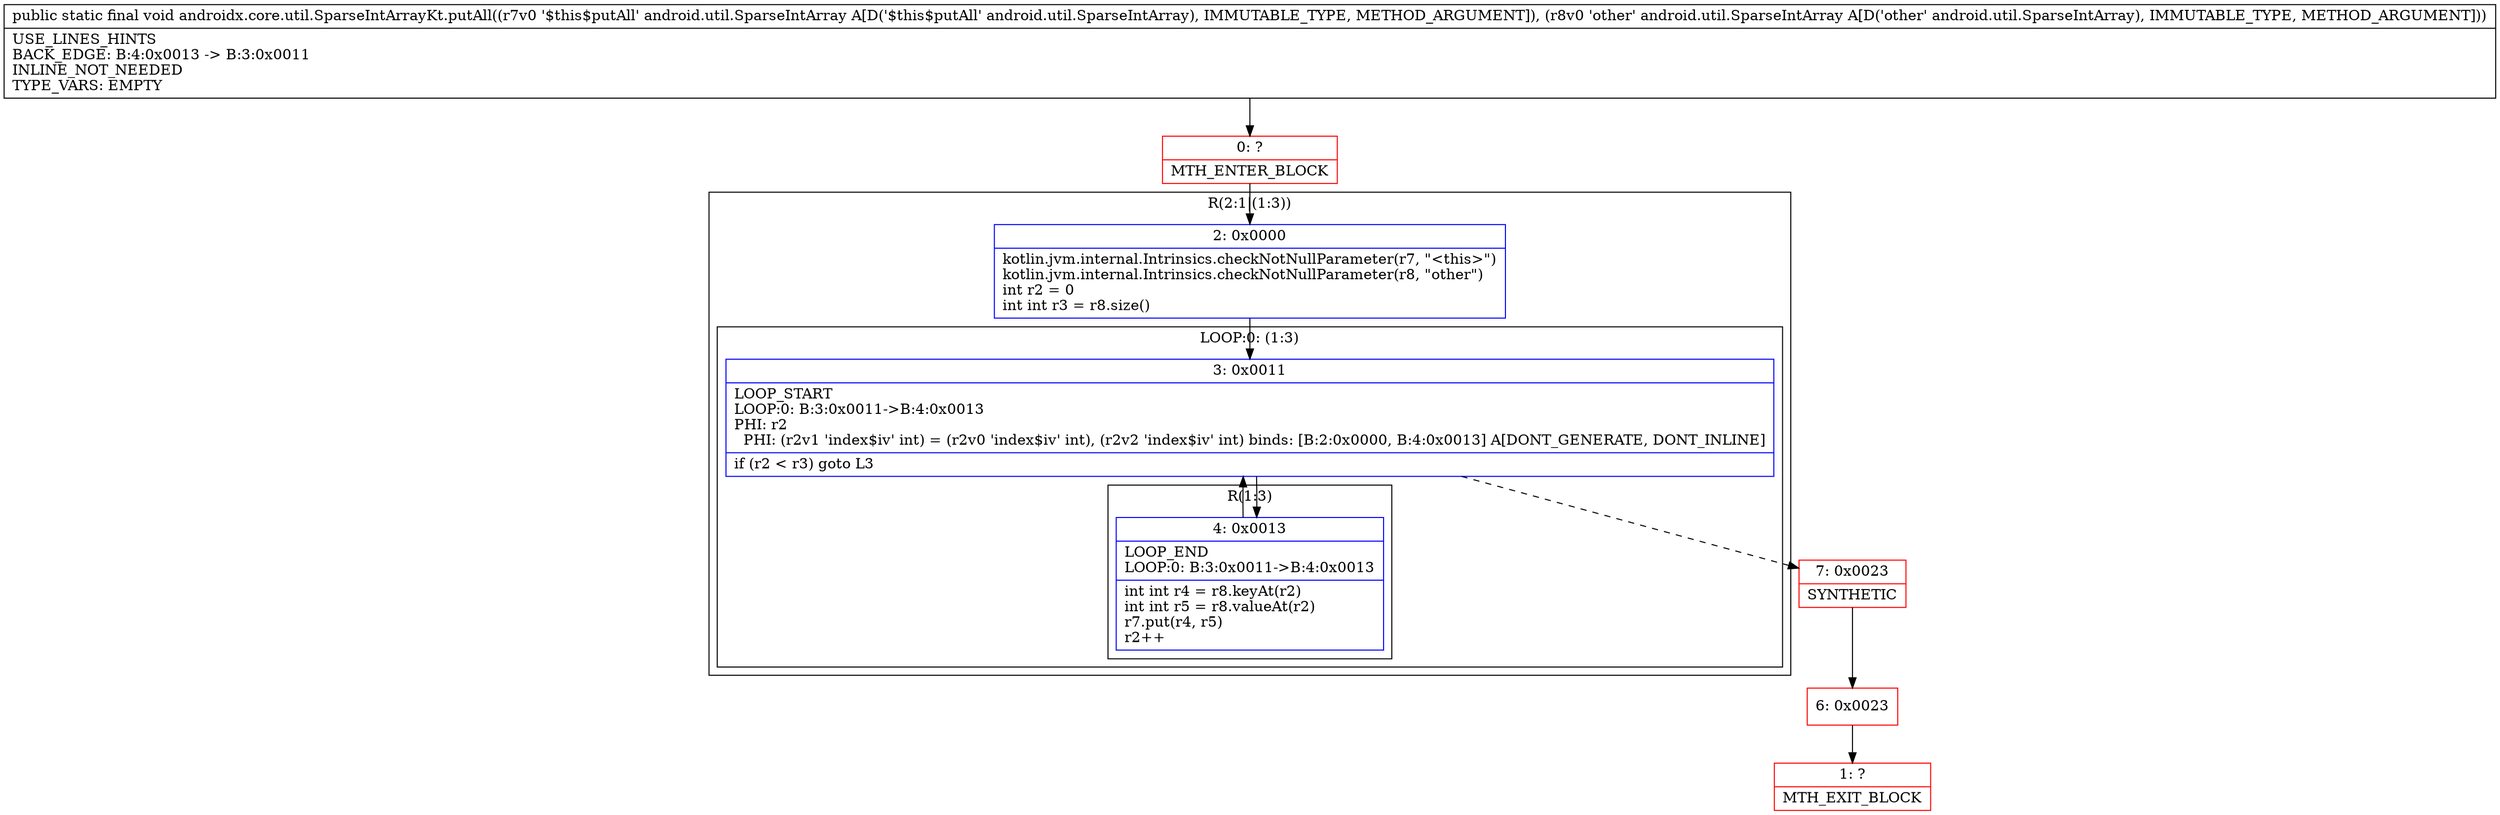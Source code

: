 digraph "CFG forandroidx.core.util.SparseIntArrayKt.putAll(Landroid\/util\/SparseIntArray;Landroid\/util\/SparseIntArray;)V" {
subgraph cluster_Region_367413837 {
label = "R(2:1|(1:3))";
node [shape=record,color=blue];
Node_2 [shape=record,label="{2\:\ 0x0000|kotlin.jvm.internal.Intrinsics.checkNotNullParameter(r7, \"\<this\>\")\lkotlin.jvm.internal.Intrinsics.checkNotNullParameter(r8, \"other\")\lint r2 = 0\lint int r3 = r8.size()\l}"];
subgraph cluster_LoopRegion_1050267618 {
label = "LOOP:0: (1:3)";
node [shape=record,color=blue];
Node_3 [shape=record,label="{3\:\ 0x0011|LOOP_START\lLOOP:0: B:3:0x0011\-\>B:4:0x0013\lPHI: r2 \l  PHI: (r2v1 'index$iv' int) = (r2v0 'index$iv' int), (r2v2 'index$iv' int) binds: [B:2:0x0000, B:4:0x0013] A[DONT_GENERATE, DONT_INLINE]\l|if (r2 \< r3) goto L3\l}"];
subgraph cluster_Region_990561900 {
label = "R(1:3)";
node [shape=record,color=blue];
Node_4 [shape=record,label="{4\:\ 0x0013|LOOP_END\lLOOP:0: B:3:0x0011\-\>B:4:0x0013\l|int int r4 = r8.keyAt(r2)\lint int r5 = r8.valueAt(r2)\lr7.put(r4, r5)\lr2++\l}"];
}
}
}
Node_0 [shape=record,color=red,label="{0\:\ ?|MTH_ENTER_BLOCK\l}"];
Node_7 [shape=record,color=red,label="{7\:\ 0x0023|SYNTHETIC\l}"];
Node_6 [shape=record,color=red,label="{6\:\ 0x0023}"];
Node_1 [shape=record,color=red,label="{1\:\ ?|MTH_EXIT_BLOCK\l}"];
MethodNode[shape=record,label="{public static final void androidx.core.util.SparseIntArrayKt.putAll((r7v0 '$this$putAll' android.util.SparseIntArray A[D('$this$putAll' android.util.SparseIntArray), IMMUTABLE_TYPE, METHOD_ARGUMENT]), (r8v0 'other' android.util.SparseIntArray A[D('other' android.util.SparseIntArray), IMMUTABLE_TYPE, METHOD_ARGUMENT]))  | USE_LINES_HINTS\lBACK_EDGE: B:4:0x0013 \-\> B:3:0x0011\lINLINE_NOT_NEEDED\lTYPE_VARS: EMPTY\l}"];
MethodNode -> Node_0;Node_2 -> Node_3;
Node_3 -> Node_4;
Node_3 -> Node_7[style=dashed];
Node_4 -> Node_3;
Node_0 -> Node_2;
Node_7 -> Node_6;
Node_6 -> Node_1;
}

